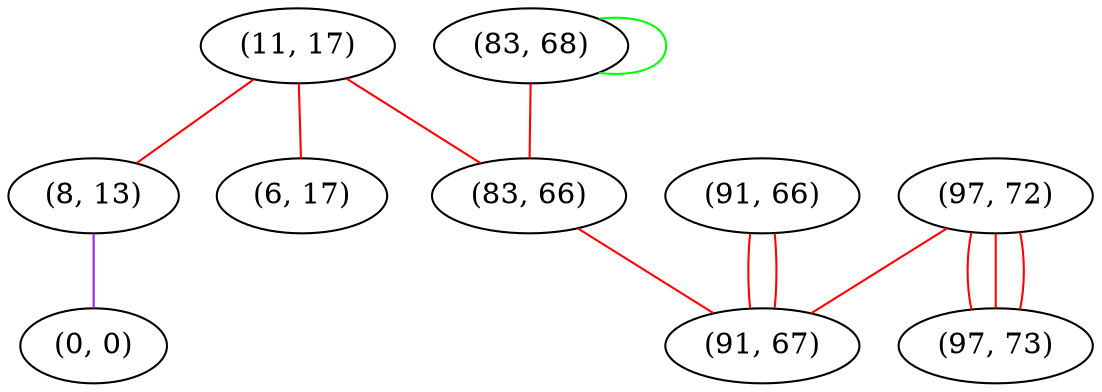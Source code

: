graph "" {
"(11, 17)";
"(8, 13)";
"(83, 68)";
"(97, 72)";
"(91, 66)";
"(83, 66)";
"(0, 0)";
"(97, 73)";
"(6, 17)";
"(91, 67)";
"(11, 17)" -- "(6, 17)"  [color=red, key=0, weight=1];
"(11, 17)" -- "(8, 13)"  [color=red, key=0, weight=1];
"(11, 17)" -- "(83, 66)"  [color=red, key=0, weight=1];
"(8, 13)" -- "(0, 0)"  [color=purple, key=0, weight=4];
"(83, 68)" -- "(83, 66)"  [color=red, key=0, weight=1];
"(83, 68)" -- "(83, 68)"  [color=green, key=0, weight=2];
"(97, 72)" -- "(91, 67)"  [color=red, key=0, weight=1];
"(97, 72)" -- "(97, 73)"  [color=red, key=0, weight=1];
"(97, 72)" -- "(97, 73)"  [color=red, key=1, weight=1];
"(97, 72)" -- "(97, 73)"  [color=red, key=2, weight=1];
"(91, 66)" -- "(91, 67)"  [color=red, key=0, weight=1];
"(91, 66)" -- "(91, 67)"  [color=red, key=1, weight=1];
"(83, 66)" -- "(91, 67)"  [color=red, key=0, weight=1];
}
